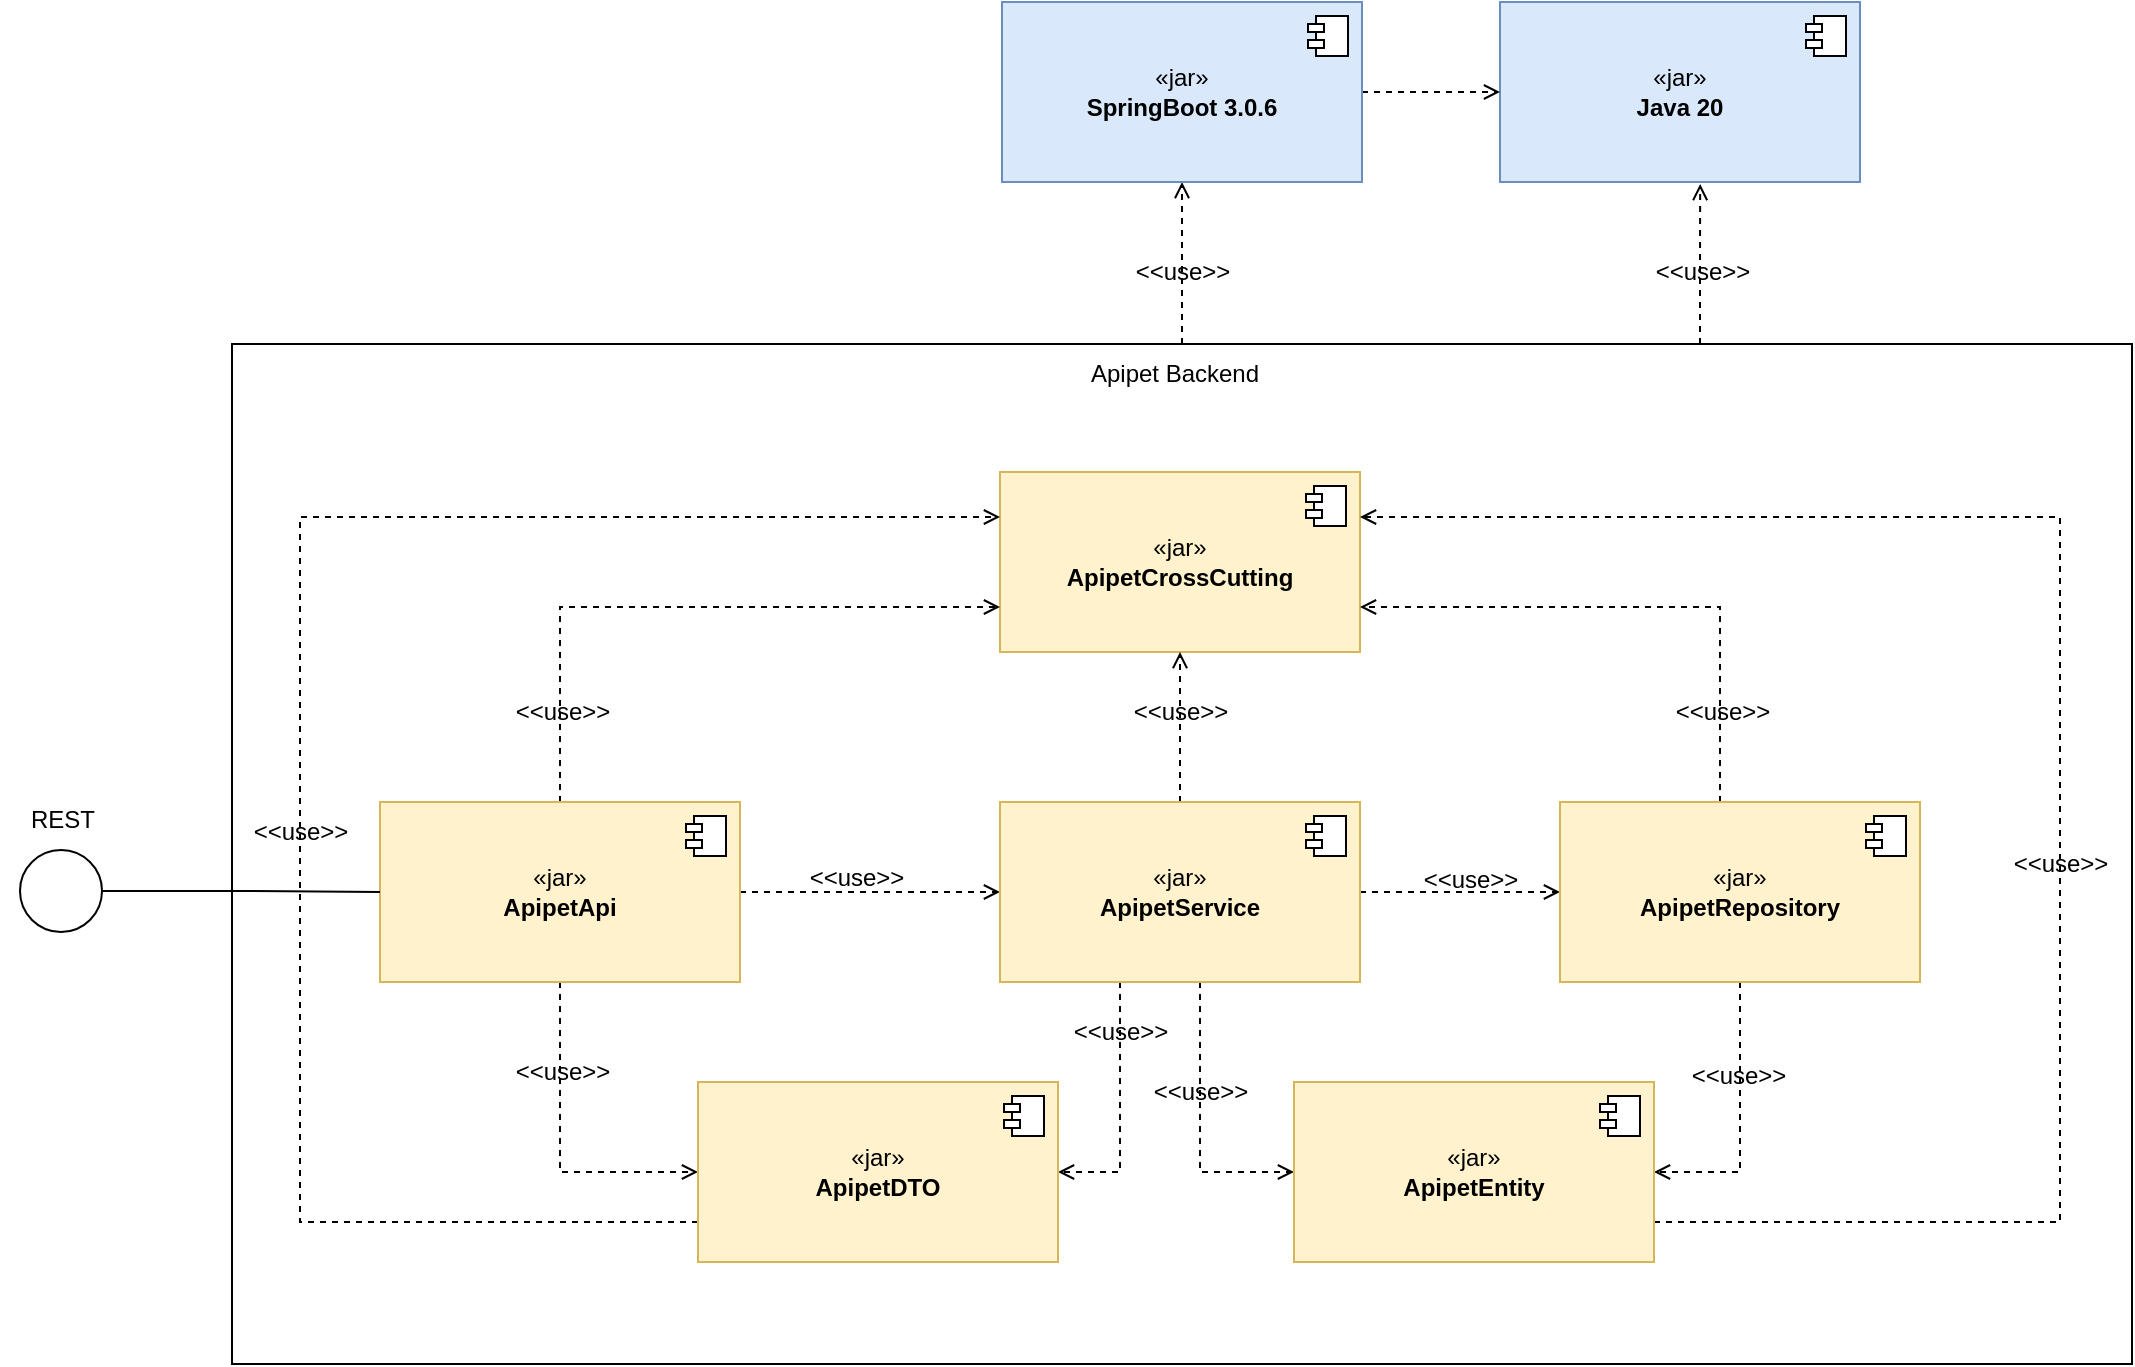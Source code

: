 <mxfile version="21.2.9" type="google">
  <diagram name="Página-1" id="OO4AmKbmK5_TEt20TGp8">
    <mxGraphModel grid="1" page="1" gridSize="10" guides="1" tooltips="1" connect="1" arrows="1" fold="1" pageScale="1" pageWidth="827" pageHeight="1169" math="0" shadow="0">
      <root>
        <mxCell id="0" />
        <mxCell id="1" parent="0" />
        <mxCell id="bf02Y2soMCRe_Av-e7s0-1" style="edgeStyle=orthogonalEdgeStyle;rounded=0;orthogonalLoop=1;jettySize=auto;html=1;entryX=0.556;entryY=1.011;entryDx=0;entryDy=0;entryPerimeter=0;dashed=1;endArrow=open;endFill=0;" edge="1" parent="1" source="bf02Y2soMCRe_Av-e7s0-3" target="bf02Y2soMCRe_Av-e7s0-29">
          <mxGeometry relative="1" as="geometry">
            <Array as="points">
              <mxPoint x="1120" y="30" />
              <mxPoint x="1120" y="30" />
            </Array>
          </mxGeometry>
        </mxCell>
        <mxCell id="bf02Y2soMCRe_Av-e7s0-2" style="edgeStyle=orthogonalEdgeStyle;rounded=0;orthogonalLoop=1;jettySize=auto;html=1;entryX=0.5;entryY=1;entryDx=0;entryDy=0;endArrow=open;endFill=0;dashed=1;" edge="1" parent="1" source="bf02Y2soMCRe_Av-e7s0-3" target="bf02Y2soMCRe_Av-e7s0-32">
          <mxGeometry relative="1" as="geometry" />
        </mxCell>
        <mxCell id="bf02Y2soMCRe_Av-e7s0-3" value="" style="rounded=0;whiteSpace=wrap;html=1;fillColor=none;" vertex="1" parent="1">
          <mxGeometry x="386" y="61" width="950" height="510" as="geometry" />
        </mxCell>
        <mxCell id="bf02Y2soMCRe_Av-e7s0-5" value="«jar»&lt;br&gt;&lt;b&gt;ApipetCrossCutting&lt;/b&gt;" style="html=1;dropTarget=0;whiteSpace=wrap;fillColor=#fff2cc;strokeColor=#d6b656;" vertex="1" parent="1">
          <mxGeometry x="770" y="125" width="180" height="90" as="geometry" />
        </mxCell>
        <mxCell id="bf02Y2soMCRe_Av-e7s0-6" value="" style="shape=module;jettyWidth=8;jettyHeight=4;" vertex="1" parent="bf02Y2soMCRe_Av-e7s0-5">
          <mxGeometry x="1" width="20" height="20" relative="1" as="geometry">
            <mxPoint x="-27" y="7" as="offset" />
          </mxGeometry>
        </mxCell>
        <mxCell id="bf02Y2soMCRe_Av-e7s0-7" style="edgeStyle=orthogonalEdgeStyle;rounded=0;orthogonalLoop=1;jettySize=auto;html=1;endArrow=open;endFill=0;dashed=1;startArrow=none;entryX=0;entryY=0.75;entryDx=0;entryDy=0;" edge="1" parent="1" source="bf02Y2soMCRe_Av-e7s0-10" target="bf02Y2soMCRe_Av-e7s0-5">
          <mxGeometry relative="1" as="geometry">
            <mxPoint x="550" y="215" as="sourcePoint" />
            <Array as="points">
              <mxPoint x="550" y="193" />
            </Array>
          </mxGeometry>
        </mxCell>
        <mxCell id="bf02Y2soMCRe_Av-e7s0-8" style="edgeStyle=orthogonalEdgeStyle;rounded=0;orthogonalLoop=1;jettySize=auto;html=1;entryX=0;entryY=0.5;entryDx=0;entryDy=0;endArrow=open;endFill=0;dashed=1;" edge="1" parent="1" source="bf02Y2soMCRe_Av-e7s0-10" target="bf02Y2soMCRe_Av-e7s0-16">
          <mxGeometry relative="1" as="geometry" />
        </mxCell>
        <mxCell id="bf02Y2soMCRe_Av-e7s0-9" style="edgeStyle=orthogonalEdgeStyle;rounded=0;orthogonalLoop=1;jettySize=auto;html=1;entryX=0;entryY=0.5;entryDx=0;entryDy=0;endArrow=open;endFill=0;dashed=1;" edge="1" parent="1" source="bf02Y2soMCRe_Av-e7s0-10" target="bf02Y2soMCRe_Av-e7s0-26">
          <mxGeometry relative="1" as="geometry" />
        </mxCell>
        <mxCell id="bf02Y2soMCRe_Av-e7s0-10" value="«jar»&lt;br&gt;&lt;b&gt;ApipetApi&lt;/b&gt;" style="html=1;dropTarget=0;whiteSpace=wrap;fillColor=#fff2cc;strokeColor=#d6b656;" vertex="1" parent="1">
          <mxGeometry x="460" y="290" width="180" height="90" as="geometry" />
        </mxCell>
        <mxCell id="bf02Y2soMCRe_Av-e7s0-11" value="" style="shape=module;jettyWidth=8;jettyHeight=4;" vertex="1" parent="bf02Y2soMCRe_Av-e7s0-10">
          <mxGeometry x="1" width="20" height="20" relative="1" as="geometry">
            <mxPoint x="-27" y="7" as="offset" />
          </mxGeometry>
        </mxCell>
        <mxCell id="bf02Y2soMCRe_Av-e7s0-12" style="edgeStyle=orthogonalEdgeStyle;rounded=0;orthogonalLoop=1;jettySize=auto;html=1;entryX=0;entryY=0.5;entryDx=0;entryDy=0;dashed=1;endArrow=open;endFill=0;" edge="1" parent="1" source="bf02Y2soMCRe_Av-e7s0-16" target="bf02Y2soMCRe_Av-e7s0-20">
          <mxGeometry relative="1" as="geometry" />
        </mxCell>
        <mxCell id="bf02Y2soMCRe_Av-e7s0-13" style="edgeStyle=orthogonalEdgeStyle;rounded=0;orthogonalLoop=1;jettySize=auto;html=1;entryX=1;entryY=0.5;entryDx=0;entryDy=0;endArrow=open;endFill=0;dashed=1;" edge="1" parent="1" source="bf02Y2soMCRe_Av-e7s0-16" target="bf02Y2soMCRe_Av-e7s0-26">
          <mxGeometry relative="1" as="geometry">
            <Array as="points">
              <mxPoint x="830" y="475" />
            </Array>
          </mxGeometry>
        </mxCell>
        <mxCell id="bf02Y2soMCRe_Av-e7s0-14" style="edgeStyle=orthogonalEdgeStyle;rounded=0;orthogonalLoop=1;jettySize=auto;html=1;entryX=0;entryY=0.5;entryDx=0;entryDy=0;endArrow=open;endFill=0;dashed=1;" edge="1" parent="1" source="bf02Y2soMCRe_Av-e7s0-16" target="bf02Y2soMCRe_Av-e7s0-23">
          <mxGeometry relative="1" as="geometry">
            <Array as="points">
              <mxPoint x="870" y="475" />
            </Array>
          </mxGeometry>
        </mxCell>
        <mxCell id="bf02Y2soMCRe_Av-e7s0-15" style="edgeStyle=orthogonalEdgeStyle;rounded=0;orthogonalLoop=1;jettySize=auto;html=1;entryX=0.5;entryY=1;entryDx=0;entryDy=0;endArrow=open;endFill=0;dashed=1;" edge="1" parent="1" source="bf02Y2soMCRe_Av-e7s0-16" target="bf02Y2soMCRe_Av-e7s0-5">
          <mxGeometry relative="1" as="geometry" />
        </mxCell>
        <mxCell id="bf02Y2soMCRe_Av-e7s0-16" value="«jar»&lt;br&gt;&lt;b style=&quot;border-color: var(--border-color);&quot;&gt;Apipet&lt;/b&gt;&lt;b&gt;Service&lt;/b&gt;" style="html=1;dropTarget=0;whiteSpace=wrap;fillColor=#fff2cc;strokeColor=#d6b656;" vertex="1" parent="1">
          <mxGeometry x="770" y="290" width="180" height="90" as="geometry" />
        </mxCell>
        <mxCell id="bf02Y2soMCRe_Av-e7s0-17" value="" style="shape=module;jettyWidth=8;jettyHeight=4;" vertex="1" parent="bf02Y2soMCRe_Av-e7s0-16">
          <mxGeometry x="1" width="20" height="20" relative="1" as="geometry">
            <mxPoint x="-27" y="7" as="offset" />
          </mxGeometry>
        </mxCell>
        <mxCell id="bf02Y2soMCRe_Av-e7s0-18" style="edgeStyle=orthogonalEdgeStyle;rounded=0;orthogonalLoop=1;jettySize=auto;html=1;entryX=1;entryY=0.5;entryDx=0;entryDy=0;endArrow=open;endFill=0;dashed=1;" edge="1" parent="1" source="bf02Y2soMCRe_Av-e7s0-20" target="bf02Y2soMCRe_Av-e7s0-23">
          <mxGeometry relative="1" as="geometry" />
        </mxCell>
        <mxCell id="bf02Y2soMCRe_Av-e7s0-19" style="edgeStyle=orthogonalEdgeStyle;rounded=0;orthogonalLoop=1;jettySize=auto;html=1;entryX=1;entryY=0.75;entryDx=0;entryDy=0;dashed=1;endArrow=open;endFill=0;" edge="1" parent="1" source="bf02Y2soMCRe_Av-e7s0-20" target="bf02Y2soMCRe_Av-e7s0-5">
          <mxGeometry relative="1" as="geometry">
            <Array as="points">
              <mxPoint x="1130" y="193" />
            </Array>
          </mxGeometry>
        </mxCell>
        <mxCell id="bf02Y2soMCRe_Av-e7s0-20" value="«jar»&lt;br&gt;&lt;b style=&quot;border-color: var(--border-color);&quot;&gt;Apipet&lt;/b&gt;&lt;b&gt;Repository&lt;/b&gt;" style="html=1;dropTarget=0;whiteSpace=wrap;fillColor=#fff2cc;strokeColor=#d6b656;" vertex="1" parent="1">
          <mxGeometry x="1050" y="290" width="180" height="90" as="geometry" />
        </mxCell>
        <mxCell id="bf02Y2soMCRe_Av-e7s0-21" value="" style="shape=module;jettyWidth=8;jettyHeight=4;" vertex="1" parent="bf02Y2soMCRe_Av-e7s0-20">
          <mxGeometry x="1" width="20" height="20" relative="1" as="geometry">
            <mxPoint x="-27" y="7" as="offset" />
          </mxGeometry>
        </mxCell>
        <mxCell id="bf02Y2soMCRe_Av-e7s0-22" style="edgeStyle=orthogonalEdgeStyle;rounded=0;orthogonalLoop=1;jettySize=auto;html=1;entryX=1;entryY=0.25;entryDx=0;entryDy=0;dashed=1;endArrow=open;endFill=0;" edge="1" parent="1" source="bf02Y2soMCRe_Av-e7s0-23" target="bf02Y2soMCRe_Av-e7s0-5">
          <mxGeometry relative="1" as="geometry">
            <Array as="points">
              <mxPoint x="1300" y="500" />
              <mxPoint x="1300" y="148" />
            </Array>
          </mxGeometry>
        </mxCell>
        <mxCell id="bf02Y2soMCRe_Av-e7s0-23" value="«jar»&lt;br&gt;&lt;b style=&quot;border-color: var(--border-color);&quot;&gt;Apipet&lt;/b&gt;&lt;b&gt;Entity&lt;/b&gt;" style="html=1;dropTarget=0;whiteSpace=wrap;fillColor=#fff2cc;strokeColor=#d6b656;" vertex="1" parent="1">
          <mxGeometry x="917" y="430" width="180" height="90" as="geometry" />
        </mxCell>
        <mxCell id="bf02Y2soMCRe_Av-e7s0-24" value="" style="shape=module;jettyWidth=8;jettyHeight=4;" vertex="1" parent="bf02Y2soMCRe_Av-e7s0-23">
          <mxGeometry x="1" width="20" height="20" relative="1" as="geometry">
            <mxPoint x="-27" y="7" as="offset" />
          </mxGeometry>
        </mxCell>
        <mxCell id="bf02Y2soMCRe_Av-e7s0-25" style="edgeStyle=orthogonalEdgeStyle;rounded=0;orthogonalLoop=1;jettySize=auto;html=1;entryX=0;entryY=0.25;entryDx=0;entryDy=0;dashed=1;endArrow=open;endFill=0;" edge="1" parent="1" source="bf02Y2soMCRe_Av-e7s0-26" target="bf02Y2soMCRe_Av-e7s0-5">
          <mxGeometry relative="1" as="geometry">
            <Array as="points">
              <mxPoint x="420" y="500" />
              <mxPoint x="420" y="148" />
            </Array>
          </mxGeometry>
        </mxCell>
        <mxCell id="bf02Y2soMCRe_Av-e7s0-26" value="«jar»&lt;br&gt;&lt;b&gt;ApipetDTO&lt;/b&gt;" style="html=1;dropTarget=0;whiteSpace=wrap;fillColor=#fff2cc;strokeColor=#d6b656;" vertex="1" parent="1">
          <mxGeometry x="619" y="430" width="180" height="90" as="geometry" />
        </mxCell>
        <mxCell id="bf02Y2soMCRe_Av-e7s0-27" value="" style="shape=module;jettyWidth=8;jettyHeight=4;" vertex="1" parent="bf02Y2soMCRe_Av-e7s0-26">
          <mxGeometry x="1" width="20" height="20" relative="1" as="geometry">
            <mxPoint x="-27" y="7" as="offset" />
          </mxGeometry>
        </mxCell>
        <mxCell id="bf02Y2soMCRe_Av-e7s0-28" value="Apipet Backend" style="text;html=1;align=center;verticalAlign=middle;resizable=0;points=[];autosize=1;strokeColor=none;fillColor=none;" vertex="1" parent="1">
          <mxGeometry x="802" y="61" width="110" height="30" as="geometry" />
        </mxCell>
        <mxCell id="bf02Y2soMCRe_Av-e7s0-29" value="«jar»&lt;br&gt;&lt;b&gt;Java 20&lt;/b&gt;" style="html=1;dropTarget=0;whiteSpace=wrap;fillColor=#dae8fc;strokeColor=#6c8ebf;" vertex="1" parent="1">
          <mxGeometry x="1020" y="-110" width="180" height="90" as="geometry" />
        </mxCell>
        <mxCell id="bf02Y2soMCRe_Av-e7s0-30" value="" style="shape=module;jettyWidth=8;jettyHeight=4;" vertex="1" parent="bf02Y2soMCRe_Av-e7s0-29">
          <mxGeometry x="1" width="20" height="20" relative="1" as="geometry">
            <mxPoint x="-27" y="7" as="offset" />
          </mxGeometry>
        </mxCell>
        <mxCell id="bf02Y2soMCRe_Av-e7s0-31" style="edgeStyle=orthogonalEdgeStyle;rounded=0;orthogonalLoop=1;jettySize=auto;html=1;entryX=0;entryY=0.5;entryDx=0;entryDy=0;dashed=1;endArrow=open;endFill=0;" edge="1" parent="1" source="bf02Y2soMCRe_Av-e7s0-32" target="bf02Y2soMCRe_Av-e7s0-29">
          <mxGeometry relative="1" as="geometry" />
        </mxCell>
        <mxCell id="bf02Y2soMCRe_Av-e7s0-32" value="«jar»&lt;br&gt;&lt;b&gt;SpringBoot 3.0.6&lt;/b&gt;" style="html=1;dropTarget=0;whiteSpace=wrap;fillColor=#dae8fc;strokeColor=#6c8ebf;" vertex="1" parent="1">
          <mxGeometry x="771" y="-110" width="180" height="90" as="geometry" />
        </mxCell>
        <mxCell id="bf02Y2soMCRe_Av-e7s0-33" value="" style="shape=module;jettyWidth=8;jettyHeight=4;" vertex="1" parent="bf02Y2soMCRe_Av-e7s0-32">
          <mxGeometry x="1" width="20" height="20" relative="1" as="geometry">
            <mxPoint x="-27" y="7" as="offset" />
          </mxGeometry>
        </mxCell>
        <mxCell id="bf02Y2soMCRe_Av-e7s0-34" value="&amp;lt;&amp;lt;use&amp;gt;&amp;gt;" style="text;html=1;align=center;verticalAlign=middle;resizable=0;points=[];autosize=1;strokeColor=none;fillColor=none;" vertex="1" parent="1">
          <mxGeometry x="516" y="230" width="70" height="30" as="geometry" />
        </mxCell>
        <mxCell id="bf02Y2soMCRe_Av-e7s0-35" value="&amp;lt;&amp;lt;use&amp;gt;&amp;gt;" style="text;html=1;align=center;verticalAlign=middle;resizable=0;points=[];autosize=1;strokeColor=none;fillColor=none;" vertex="1" parent="1">
          <mxGeometry x="825" y="230" width="70" height="30" as="geometry" />
        </mxCell>
        <mxCell id="bf02Y2soMCRe_Av-e7s0-36" value="&amp;lt;&amp;lt;use&amp;gt;&amp;gt;" style="text;html=1;align=center;verticalAlign=middle;resizable=0;points=[];autosize=1;strokeColor=none;fillColor=none;" vertex="1" parent="1">
          <mxGeometry x="1096" y="230" width="70" height="30" as="geometry" />
        </mxCell>
        <mxCell id="bf02Y2soMCRe_Av-e7s0-37" value="&amp;lt;&amp;lt;use&amp;gt;&amp;gt;" style="text;html=1;align=center;verticalAlign=middle;resizable=0;points=[];autosize=1;strokeColor=none;fillColor=none;" vertex="1" parent="1">
          <mxGeometry x="663" y="313" width="70" height="30" as="geometry" />
        </mxCell>
        <mxCell id="bf02Y2soMCRe_Av-e7s0-38" value="&amp;lt;&amp;lt;use&amp;gt;&amp;gt;" style="text;html=1;align=center;verticalAlign=middle;resizable=0;points=[];autosize=1;strokeColor=none;fillColor=none;" vertex="1" parent="1">
          <mxGeometry x="970" y="314" width="70" height="30" as="geometry" />
        </mxCell>
        <mxCell id="bf02Y2soMCRe_Av-e7s0-39" value="&amp;lt;&amp;lt;use&amp;gt;&amp;gt;" style="text;html=1;align=center;verticalAlign=middle;resizable=0;points=[];autosize=1;strokeColor=none;fillColor=none;" vertex="1" parent="1">
          <mxGeometry x="516" y="410" width="70" height="30" as="geometry" />
        </mxCell>
        <mxCell id="bf02Y2soMCRe_Av-e7s0-40" value="&amp;lt;&amp;lt;use&amp;gt;&amp;gt;" style="text;html=1;align=center;verticalAlign=middle;resizable=0;points=[];autosize=1;strokeColor=none;fillColor=none;" vertex="1" parent="1">
          <mxGeometry x="795" y="390" width="70" height="30" as="geometry" />
        </mxCell>
        <mxCell id="bf02Y2soMCRe_Av-e7s0-41" value="&amp;lt;&amp;lt;use&amp;gt;&amp;gt;" style="text;html=1;align=center;verticalAlign=middle;resizable=0;points=[];autosize=1;strokeColor=none;fillColor=none;" vertex="1" parent="1">
          <mxGeometry x="835" y="420" width="70" height="30" as="geometry" />
        </mxCell>
        <mxCell id="bf02Y2soMCRe_Av-e7s0-42" value="&amp;lt;&amp;lt;use&amp;gt;&amp;gt;" style="text;html=1;align=center;verticalAlign=middle;resizable=0;points=[];autosize=1;strokeColor=none;fillColor=none;" vertex="1" parent="1">
          <mxGeometry x="1104" y="412" width="70" height="30" as="geometry" />
        </mxCell>
        <mxCell id="bf02Y2soMCRe_Av-e7s0-43" value="&amp;lt;&amp;lt;use&amp;gt;&amp;gt;" style="text;html=1;align=center;verticalAlign=middle;resizable=0;points=[];autosize=1;strokeColor=none;fillColor=none;" vertex="1" parent="1">
          <mxGeometry x="1265" y="306" width="70" height="30" as="geometry" />
        </mxCell>
        <mxCell id="bf02Y2soMCRe_Av-e7s0-44" value="&amp;lt;&amp;lt;use&amp;gt;&amp;gt;" style="text;html=1;align=center;verticalAlign=middle;resizable=0;points=[];autosize=1;strokeColor=none;fillColor=none;" vertex="1" parent="1">
          <mxGeometry x="385" y="290" width="70" height="30" as="geometry" />
        </mxCell>
        <mxCell id="bf02Y2soMCRe_Av-e7s0-45" value="&amp;lt;&amp;lt;use&amp;gt;&amp;gt;" style="text;html=1;align=center;verticalAlign=middle;resizable=0;points=[];autosize=1;strokeColor=none;fillColor=none;" vertex="1" parent="1">
          <mxGeometry x="826" y="10" width="70" height="30" as="geometry" />
        </mxCell>
        <mxCell id="bf02Y2soMCRe_Av-e7s0-46" value="&amp;lt;&amp;lt;use&amp;gt;&amp;gt;" style="text;html=1;align=center;verticalAlign=middle;resizable=0;points=[];autosize=1;strokeColor=none;fillColor=none;" vertex="1" parent="1">
          <mxGeometry x="1086" y="10" width="70" height="30" as="geometry" />
        </mxCell>
        <mxCell id="bf02Y2soMCRe_Av-e7s0-52" style="edgeStyle=orthogonalEdgeStyle;rounded=0;orthogonalLoop=1;jettySize=auto;html=1;entryX=0;entryY=0.5;entryDx=0;entryDy=0;endArrow=none;endFill=0;" edge="1" parent="1" source="bf02Y2soMCRe_Av-e7s0-53" target="bf02Y2soMCRe_Av-e7s0-10">
          <mxGeometry relative="1" as="geometry" />
        </mxCell>
        <mxCell id="bf02Y2soMCRe_Av-e7s0-53" value="" style="ellipse;whiteSpace=wrap;html=1;aspect=fixed;" vertex="1" parent="1">
          <mxGeometry x="280" y="314" width="41" height="41" as="geometry" />
        </mxCell>
        <mxCell id="bf02Y2soMCRe_Av-e7s0-54" value="REST" style="text;html=1;align=center;verticalAlign=middle;resizable=0;points=[];autosize=1;strokeColor=none;fillColor=none;" vertex="1" parent="1">
          <mxGeometry x="270.5" y="284" width="60" height="30" as="geometry" />
        </mxCell>
      </root>
    </mxGraphModel>
  </diagram>
</mxfile>
